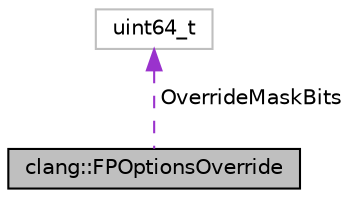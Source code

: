 digraph "clang::FPOptionsOverride"
{
 // LATEX_PDF_SIZE
  bgcolor="transparent";
  edge [fontname="Helvetica",fontsize="10",labelfontname="Helvetica",labelfontsize="10"];
  node [fontname="Helvetica",fontsize="10",shape=record];
  Node1 [label="clang::FPOptionsOverride",height=0.2,width=0.4,color="black", fillcolor="grey75", style="filled", fontcolor="black",tooltip="Represents difference between two FPOptions values."];
  Node2 -> Node1 [dir="back",color="darkorchid3",fontsize="10",style="dashed",label=" OverrideMaskBits" ,fontname="Helvetica"];
  Node2 [label="uint64_t",height=0.2,width=0.4,color="grey75",tooltip=" "];
}
